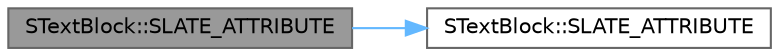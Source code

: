 digraph "STextBlock::SLATE_ATTRIBUTE"
{
 // INTERACTIVE_SVG=YES
 // LATEX_PDF_SIZE
  bgcolor="transparent";
  edge [fontname=Helvetica,fontsize=10,labelfontname=Helvetica,labelfontsize=10];
  node [fontname=Helvetica,fontsize=10,shape=box,height=0.2,width=0.4];
  rankdir="LR";
  Node1 [id="Node000001",label="STextBlock::SLATE_ATTRIBUTE",height=0.2,width=0.4,color="gray40", fillcolor="grey60", style="filled", fontcolor="black",tooltip="The brush used to highlight the specified text."];
  Node1 -> Node2 [id="edge1_Node000001_Node000002",color="steelblue1",style="solid",tooltip=" "];
  Node2 [id="Node000002",label="STextBlock::SLATE_ATTRIBUTE",height=0.2,width=0.4,color="grey40", fillcolor="white", style="filled",URL="$d3/d50/classSTextBlock.html#a026c858412c4528f4e4fd80e5453ad42",tooltip="The text displayed in this text block."];
}
